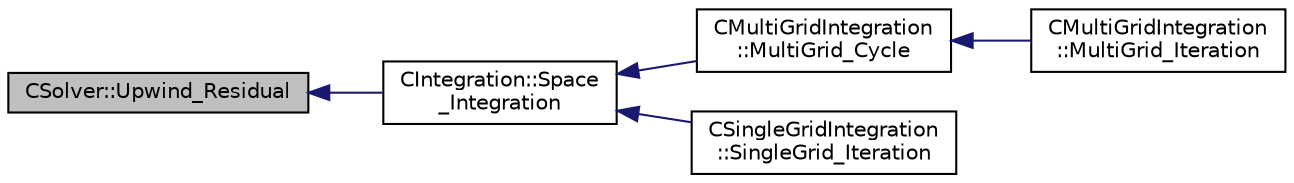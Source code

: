 digraph "CSolver::Upwind_Residual"
{
  edge [fontname="Helvetica",fontsize="10",labelfontname="Helvetica",labelfontsize="10"];
  node [fontname="Helvetica",fontsize="10",shape=record];
  rankdir="LR";
  Node5551 [label="CSolver::Upwind_Residual",height=0.2,width=0.4,color="black", fillcolor="grey75", style="filled", fontcolor="black"];
  Node5551 -> Node5552 [dir="back",color="midnightblue",fontsize="10",style="solid",fontname="Helvetica"];
  Node5552 [label="CIntegration::Space\l_Integration",height=0.2,width=0.4,color="black", fillcolor="white", style="filled",URL="$class_c_integration.html#af7aa23ef26b19cb2e73a8df6c7924d91",tooltip="Do the space integration of the numerical system. "];
  Node5552 -> Node5553 [dir="back",color="midnightblue",fontsize="10",style="solid",fontname="Helvetica"];
  Node5553 [label="CMultiGridIntegration\l::MultiGrid_Cycle",height=0.2,width=0.4,color="black", fillcolor="white", style="filled",URL="$class_c_multi_grid_integration.html#aa9a52a00a3417c465307ae6aea035f41",tooltip="Perform a Full-Approximation Storage (FAS) Multigrid. "];
  Node5553 -> Node5554 [dir="back",color="midnightblue",fontsize="10",style="solid",fontname="Helvetica"];
  Node5554 [label="CMultiGridIntegration\l::MultiGrid_Iteration",height=0.2,width=0.4,color="black", fillcolor="white", style="filled",URL="$class_c_multi_grid_integration.html#af0b4014222a37402257b735d2ca32a81",tooltip="This subroutine calls the MultiGrid_Cycle and also prepare the multigrid levels and the monitoring..."];
  Node5552 -> Node5555 [dir="back",color="midnightblue",fontsize="10",style="solid",fontname="Helvetica"];
  Node5555 [label="CSingleGridIntegration\l::SingleGrid_Iteration",height=0.2,width=0.4,color="black", fillcolor="white", style="filled",URL="$class_c_single_grid_integration.html#a0f1aacf74dd7f72e9459f9631d9030ad",tooltip="Do the numerical integration (implicit) of the turbulence solver. "];
}
